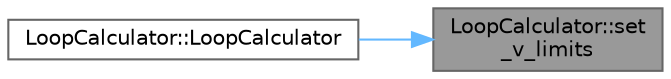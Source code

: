 digraph "LoopCalculator::set_v_limits"
{
 // INTERACTIVE_SVG=YES
 // LATEX_PDF_SIZE
  bgcolor="transparent";
  edge [fontname=Helvetica,fontsize=10,labelfontname=Helvetica,labelfontsize=10];
  node [fontname=Helvetica,fontsize=10,shape=box,height=0.2,width=0.4];
  rankdir="RL";
  Node1 [id="Node000001",label="LoopCalculator::set\l_v_limits",height=0.2,width=0.4,color="gray40", fillcolor="grey60", style="filled", fontcolor="black",tooltip=" "];
  Node1 -> Node2 [id="edge1_Node000001_Node000002",dir="back",color="steelblue1",style="solid",tooltip=" "];
  Node2 [id="Node000002",label="LoopCalculator::LoopCalculator",height=0.2,width=0.4,color="grey40", fillcolor="white", style="filled",URL="$df/dc8/classLoopCalculator.html#aca844a623ba7eac57c4f51e1cf29926d",tooltip=" "];
}
